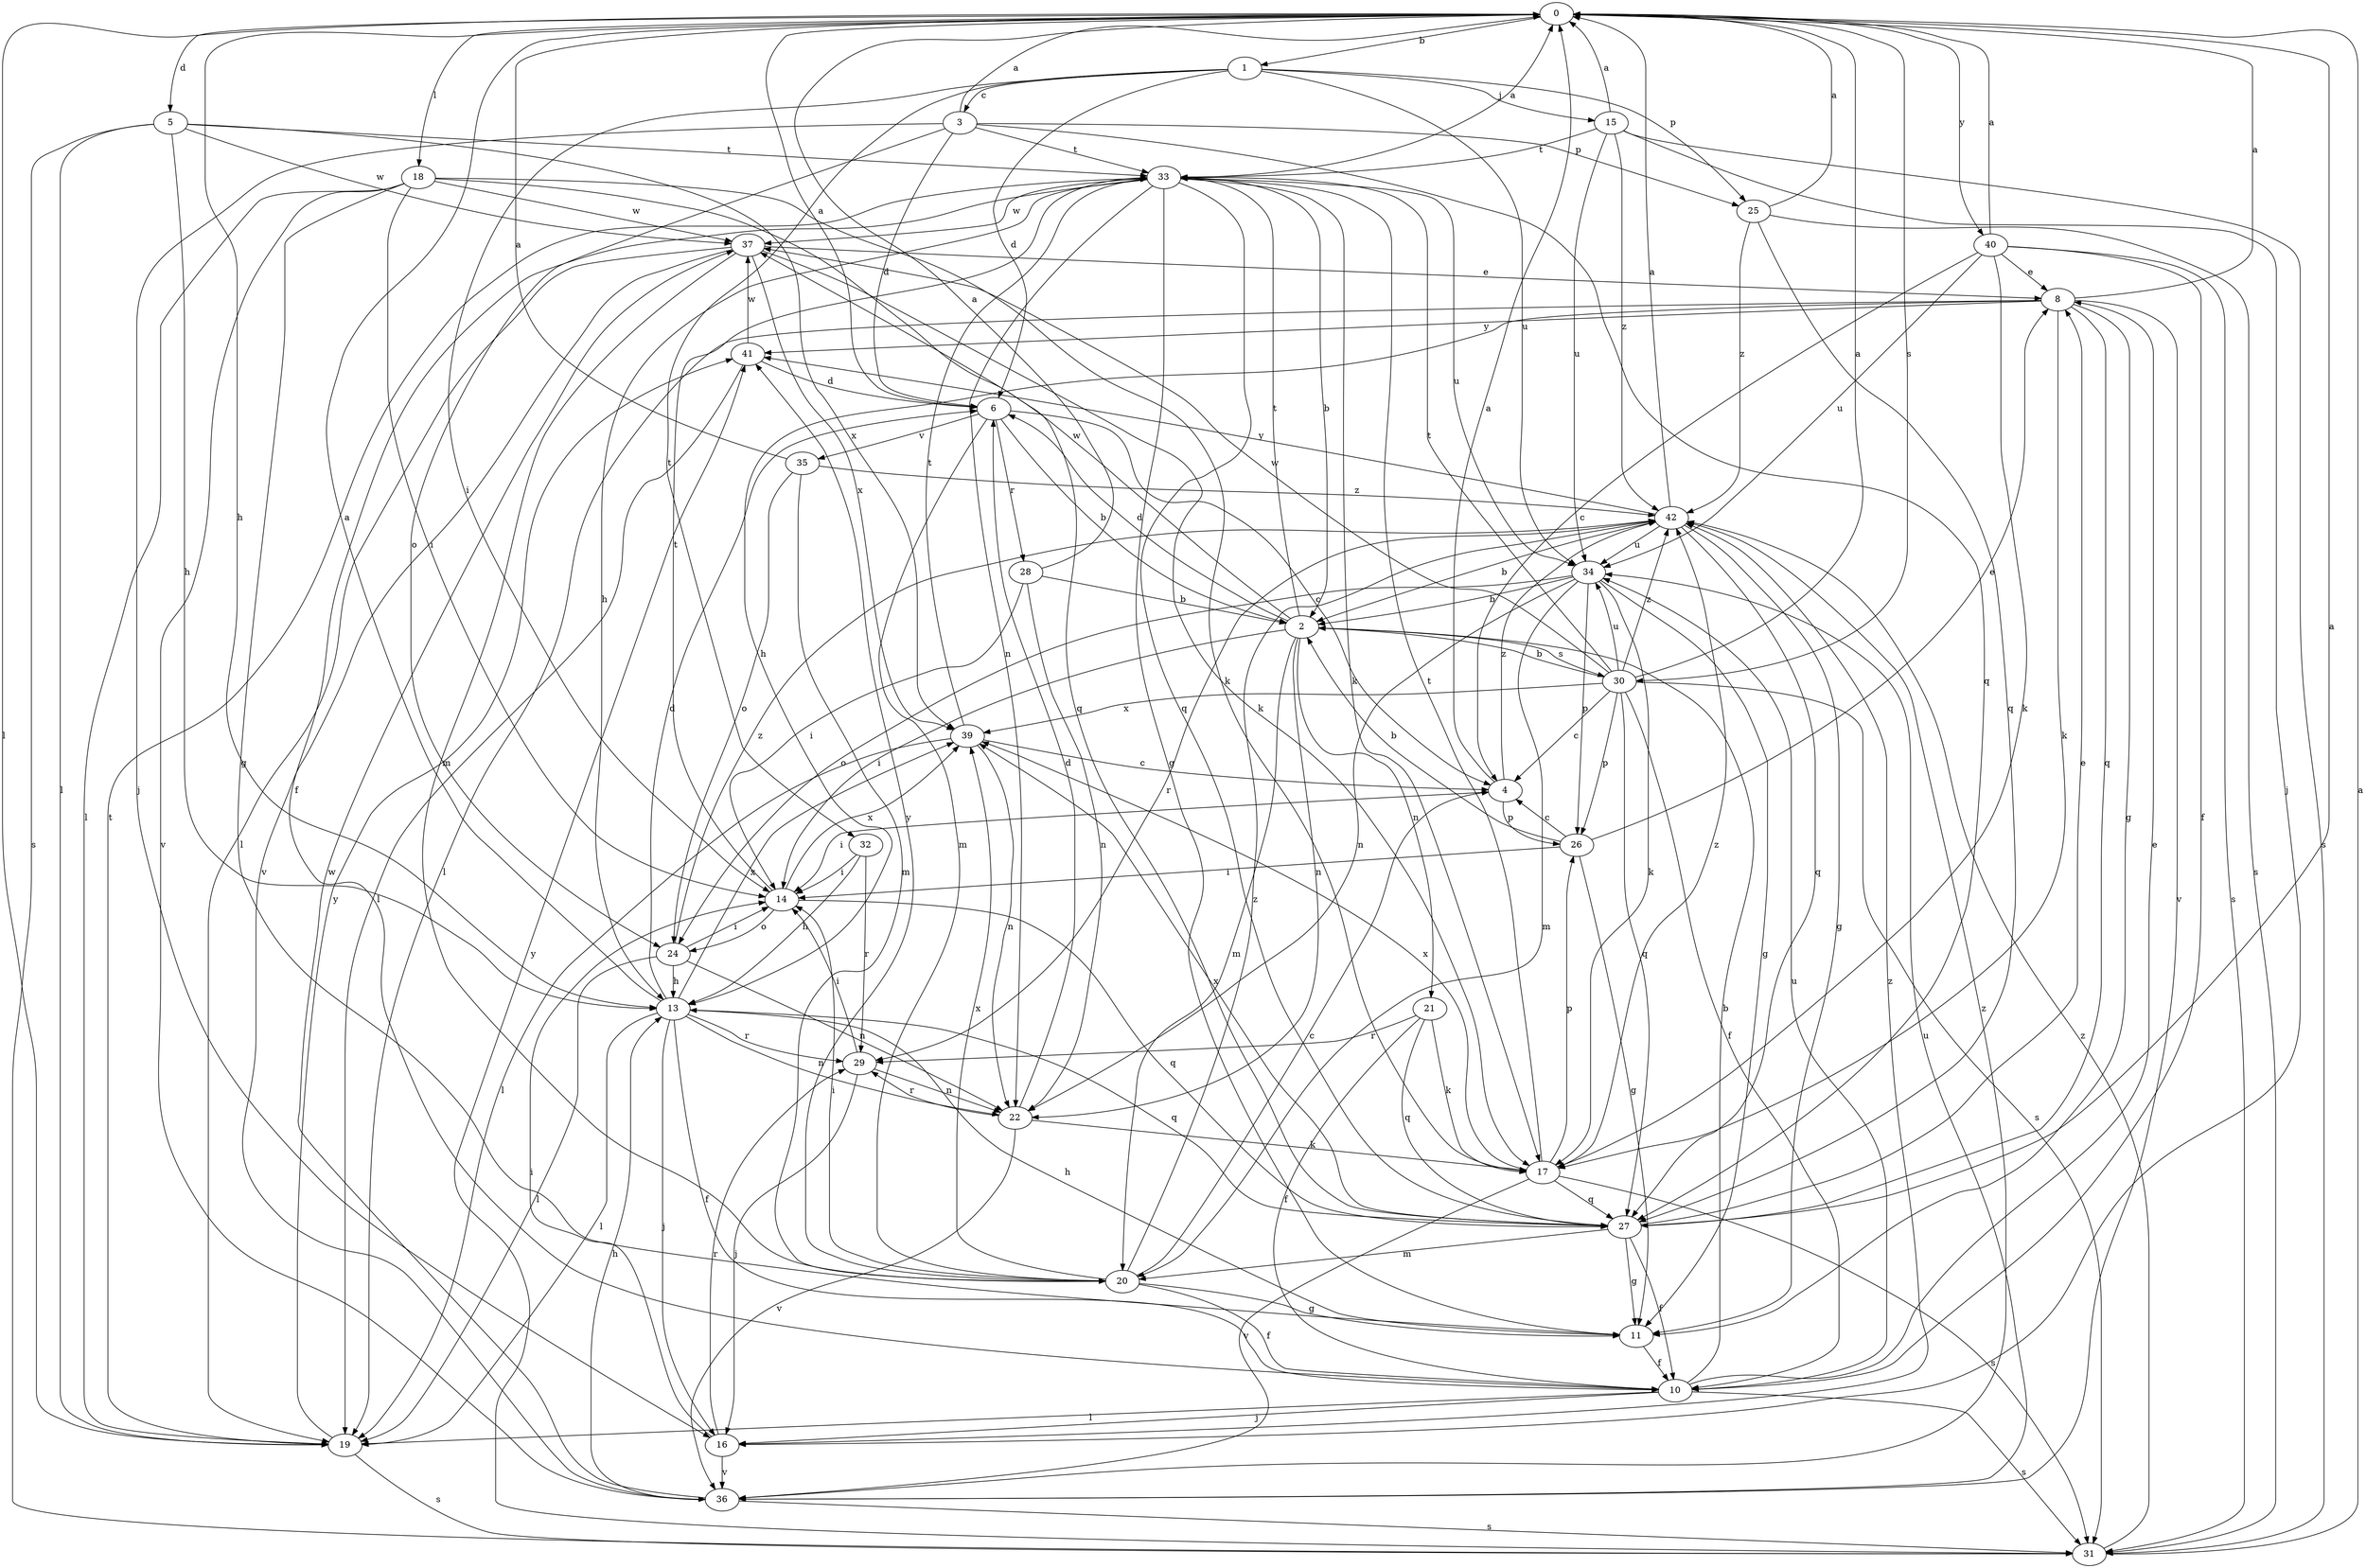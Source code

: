 strict digraph  {
0;
1;
2;
3;
4;
5;
6;
8;
10;
11;
13;
14;
15;
16;
17;
18;
19;
20;
21;
22;
24;
25;
26;
27;
28;
29;
30;
31;
32;
33;
34;
35;
36;
37;
39;
40;
41;
42;
0 -> 1  [label=b];
0 -> 5  [label=d];
0 -> 13  [label=h];
0 -> 18  [label=l];
0 -> 19  [label=l];
0 -> 30  [label=s];
0 -> 40  [label=y];
1 -> 3  [label=c];
1 -> 6  [label=d];
1 -> 14  [label=i];
1 -> 15  [label=j];
1 -> 25  [label=p];
1 -> 32  [label=t];
1 -> 34  [label=u];
2 -> 6  [label=d];
2 -> 14  [label=i];
2 -> 20  [label=m];
2 -> 21  [label=n];
2 -> 22  [label=n];
2 -> 30  [label=s];
2 -> 33  [label=t];
2 -> 37  [label=w];
3 -> 0  [label=a];
3 -> 6  [label=d];
3 -> 16  [label=j];
3 -> 24  [label=o];
3 -> 25  [label=p];
3 -> 27  [label=q];
3 -> 33  [label=t];
4 -> 0  [label=a];
4 -> 14  [label=i];
4 -> 26  [label=p];
4 -> 42  [label=z];
5 -> 13  [label=h];
5 -> 19  [label=l];
5 -> 31  [label=s];
5 -> 33  [label=t];
5 -> 37  [label=w];
5 -> 39  [label=x];
6 -> 0  [label=a];
6 -> 2  [label=b];
6 -> 4  [label=c];
6 -> 20  [label=m];
6 -> 28  [label=r];
6 -> 35  [label=v];
8 -> 0  [label=a];
8 -> 11  [label=g];
8 -> 13  [label=h];
8 -> 17  [label=k];
8 -> 19  [label=l];
8 -> 27  [label=q];
8 -> 36  [label=v];
8 -> 41  [label=y];
10 -> 2  [label=b];
10 -> 8  [label=e];
10 -> 16  [label=j];
10 -> 19  [label=l];
10 -> 31  [label=s];
10 -> 34  [label=u];
11 -> 10  [label=f];
11 -> 13  [label=h];
13 -> 0  [label=a];
13 -> 6  [label=d];
13 -> 10  [label=f];
13 -> 16  [label=j];
13 -> 19  [label=l];
13 -> 22  [label=n];
13 -> 27  [label=q];
13 -> 29  [label=r];
13 -> 39  [label=x];
14 -> 24  [label=o];
14 -> 27  [label=q];
14 -> 33  [label=t];
14 -> 39  [label=x];
15 -> 0  [label=a];
15 -> 16  [label=j];
15 -> 31  [label=s];
15 -> 33  [label=t];
15 -> 34  [label=u];
15 -> 42  [label=z];
16 -> 14  [label=i];
16 -> 29  [label=r];
16 -> 36  [label=v];
16 -> 42  [label=z];
17 -> 26  [label=p];
17 -> 27  [label=q];
17 -> 31  [label=s];
17 -> 33  [label=t];
17 -> 36  [label=v];
17 -> 39  [label=x];
17 -> 42  [label=z];
18 -> 11  [label=g];
18 -> 14  [label=i];
18 -> 17  [label=k];
18 -> 19  [label=l];
18 -> 27  [label=q];
18 -> 36  [label=v];
18 -> 37  [label=w];
19 -> 31  [label=s];
19 -> 33  [label=t];
19 -> 41  [label=y];
20 -> 4  [label=c];
20 -> 10  [label=f];
20 -> 11  [label=g];
20 -> 14  [label=i];
20 -> 39  [label=x];
20 -> 41  [label=y];
20 -> 42  [label=z];
21 -> 10  [label=f];
21 -> 17  [label=k];
21 -> 27  [label=q];
21 -> 29  [label=r];
22 -> 6  [label=d];
22 -> 17  [label=k];
22 -> 29  [label=r];
22 -> 36  [label=v];
24 -> 13  [label=h];
24 -> 14  [label=i];
24 -> 19  [label=l];
24 -> 22  [label=n];
24 -> 42  [label=z];
25 -> 0  [label=a];
25 -> 27  [label=q];
25 -> 31  [label=s];
25 -> 42  [label=z];
26 -> 2  [label=b];
26 -> 4  [label=c];
26 -> 8  [label=e];
26 -> 11  [label=g];
26 -> 14  [label=i];
27 -> 0  [label=a];
27 -> 8  [label=e];
27 -> 10  [label=f];
27 -> 11  [label=g];
27 -> 20  [label=m];
27 -> 39  [label=x];
28 -> 0  [label=a];
28 -> 2  [label=b];
28 -> 14  [label=i];
28 -> 22  [label=n];
29 -> 14  [label=i];
29 -> 16  [label=j];
29 -> 22  [label=n];
30 -> 0  [label=a];
30 -> 2  [label=b];
30 -> 4  [label=c];
30 -> 10  [label=f];
30 -> 26  [label=p];
30 -> 27  [label=q];
30 -> 31  [label=s];
30 -> 33  [label=t];
30 -> 34  [label=u];
30 -> 37  [label=w];
30 -> 39  [label=x];
30 -> 42  [label=z];
31 -> 0  [label=a];
31 -> 41  [label=y];
31 -> 42  [label=z];
32 -> 13  [label=h];
32 -> 14  [label=i];
32 -> 29  [label=r];
33 -> 0  [label=a];
33 -> 2  [label=b];
33 -> 10  [label=f];
33 -> 11  [label=g];
33 -> 13  [label=h];
33 -> 17  [label=k];
33 -> 22  [label=n];
33 -> 27  [label=q];
33 -> 34  [label=u];
33 -> 37  [label=w];
34 -> 2  [label=b];
34 -> 11  [label=g];
34 -> 17  [label=k];
34 -> 20  [label=m];
34 -> 22  [label=n];
34 -> 24  [label=o];
34 -> 26  [label=p];
35 -> 0  [label=a];
35 -> 20  [label=m];
35 -> 24  [label=o];
35 -> 42  [label=z];
36 -> 13  [label=h];
36 -> 31  [label=s];
36 -> 34  [label=u];
36 -> 37  [label=w];
36 -> 42  [label=z];
37 -> 8  [label=e];
37 -> 17  [label=k];
37 -> 19  [label=l];
37 -> 20  [label=m];
37 -> 36  [label=v];
37 -> 39  [label=x];
39 -> 4  [label=c];
39 -> 19  [label=l];
39 -> 22  [label=n];
39 -> 33  [label=t];
40 -> 0  [label=a];
40 -> 4  [label=c];
40 -> 8  [label=e];
40 -> 10  [label=f];
40 -> 17  [label=k];
40 -> 31  [label=s];
40 -> 34  [label=u];
41 -> 6  [label=d];
41 -> 19  [label=l];
41 -> 37  [label=w];
42 -> 0  [label=a];
42 -> 2  [label=b];
42 -> 11  [label=g];
42 -> 27  [label=q];
42 -> 29  [label=r];
42 -> 34  [label=u];
42 -> 41  [label=y];
}
